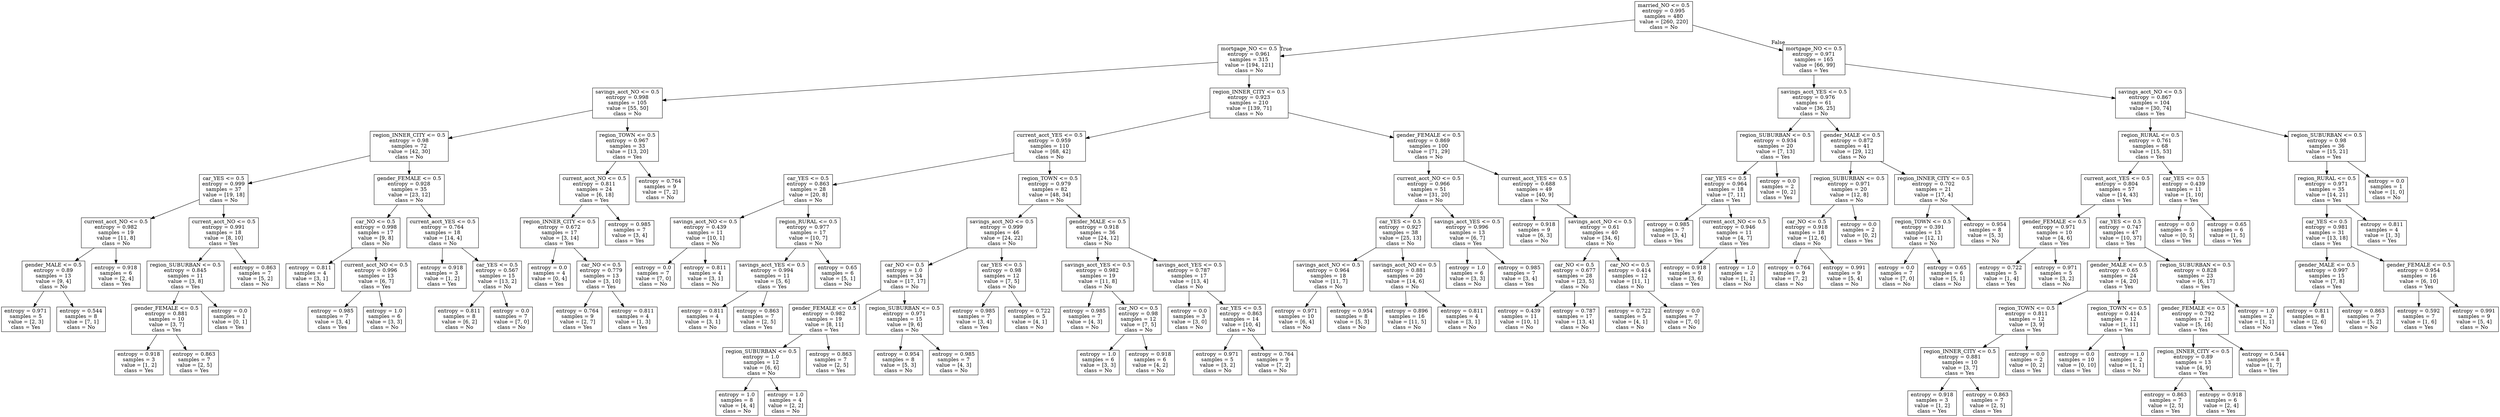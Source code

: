 digraph Tree {
node [shape=box] ;
0 [label="married_NO <= 0.5\nentropy = 0.995\nsamples = 480\nvalue = [260, 220]\nclass = No"] ;
1 [label="mortgage_NO <= 0.5\nentropy = 0.961\nsamples = 315\nvalue = [194, 121]\nclass = No"] ;
0 -> 1 [labeldistance=2.5, labelangle=45, headlabel="True"] ;
2 [label="savings_acct_NO <= 0.5\nentropy = 0.998\nsamples = 105\nvalue = [55, 50]\nclass = No"] ;
1 -> 2 ;
3 [label="region_INNER_CITY <= 0.5\nentropy = 0.98\nsamples = 72\nvalue = [42, 30]\nclass = No"] ;
2 -> 3 ;
4 [label="car_YES <= 0.5\nentropy = 0.999\nsamples = 37\nvalue = [19, 18]\nclass = No"] ;
3 -> 4 ;
5 [label="current_acct_NO <= 0.5\nentropy = 0.982\nsamples = 19\nvalue = [11, 8]\nclass = No"] ;
4 -> 5 ;
6 [label="gender_MALE <= 0.5\nentropy = 0.89\nsamples = 13\nvalue = [9, 4]\nclass = No"] ;
5 -> 6 ;
7 [label="entropy = 0.971\nsamples = 5\nvalue = [2, 3]\nclass = Yes"] ;
6 -> 7 ;
8 [label="entropy = 0.544\nsamples = 8\nvalue = [7, 1]\nclass = No"] ;
6 -> 8 ;
9 [label="entropy = 0.918\nsamples = 6\nvalue = [2, 4]\nclass = Yes"] ;
5 -> 9 ;
10 [label="current_acct_NO <= 0.5\nentropy = 0.991\nsamples = 18\nvalue = [8, 10]\nclass = Yes"] ;
4 -> 10 ;
11 [label="region_SUBURBAN <= 0.5\nentropy = 0.845\nsamples = 11\nvalue = [3, 8]\nclass = Yes"] ;
10 -> 11 ;
12 [label="gender_FEMALE <= 0.5\nentropy = 0.881\nsamples = 10\nvalue = [3, 7]\nclass = Yes"] ;
11 -> 12 ;
13 [label="entropy = 0.918\nsamples = 3\nvalue = [1, 2]\nclass = Yes"] ;
12 -> 13 ;
14 [label="entropy = 0.863\nsamples = 7\nvalue = [2, 5]\nclass = Yes"] ;
12 -> 14 ;
15 [label="entropy = 0.0\nsamples = 1\nvalue = [0, 1]\nclass = Yes"] ;
11 -> 15 ;
16 [label="entropy = 0.863\nsamples = 7\nvalue = [5, 2]\nclass = No"] ;
10 -> 16 ;
17 [label="gender_FEMALE <= 0.5\nentropy = 0.928\nsamples = 35\nvalue = [23, 12]\nclass = No"] ;
3 -> 17 ;
18 [label="car_NO <= 0.5\nentropy = 0.998\nsamples = 17\nvalue = [9, 8]\nclass = No"] ;
17 -> 18 ;
19 [label="entropy = 0.811\nsamples = 4\nvalue = [3, 1]\nclass = No"] ;
18 -> 19 ;
20 [label="current_acct_NO <= 0.5\nentropy = 0.996\nsamples = 13\nvalue = [6, 7]\nclass = Yes"] ;
18 -> 20 ;
21 [label="entropy = 0.985\nsamples = 7\nvalue = [3, 4]\nclass = Yes"] ;
20 -> 21 ;
22 [label="entropy = 1.0\nsamples = 6\nvalue = [3, 3]\nclass = No"] ;
20 -> 22 ;
23 [label="current_acct_YES <= 0.5\nentropy = 0.764\nsamples = 18\nvalue = [14, 4]\nclass = No"] ;
17 -> 23 ;
24 [label="entropy = 0.918\nsamples = 3\nvalue = [1, 2]\nclass = Yes"] ;
23 -> 24 ;
25 [label="car_YES <= 0.5\nentropy = 0.567\nsamples = 15\nvalue = [13, 2]\nclass = No"] ;
23 -> 25 ;
26 [label="entropy = 0.811\nsamples = 8\nvalue = [6, 2]\nclass = No"] ;
25 -> 26 ;
27 [label="entropy = 0.0\nsamples = 7\nvalue = [7, 0]\nclass = No"] ;
25 -> 27 ;
28 [label="region_TOWN <= 0.5\nentropy = 0.967\nsamples = 33\nvalue = [13, 20]\nclass = Yes"] ;
2 -> 28 ;
29 [label="current_acct_NO <= 0.5\nentropy = 0.811\nsamples = 24\nvalue = [6, 18]\nclass = Yes"] ;
28 -> 29 ;
30 [label="region_INNER_CITY <= 0.5\nentropy = 0.672\nsamples = 17\nvalue = [3, 14]\nclass = Yes"] ;
29 -> 30 ;
31 [label="entropy = 0.0\nsamples = 4\nvalue = [0, 4]\nclass = Yes"] ;
30 -> 31 ;
32 [label="car_NO <= 0.5\nentropy = 0.779\nsamples = 13\nvalue = [3, 10]\nclass = Yes"] ;
30 -> 32 ;
33 [label="entropy = 0.764\nsamples = 9\nvalue = [2, 7]\nclass = Yes"] ;
32 -> 33 ;
34 [label="entropy = 0.811\nsamples = 4\nvalue = [1, 3]\nclass = Yes"] ;
32 -> 34 ;
35 [label="entropy = 0.985\nsamples = 7\nvalue = [3, 4]\nclass = Yes"] ;
29 -> 35 ;
36 [label="entropy = 0.764\nsamples = 9\nvalue = [7, 2]\nclass = No"] ;
28 -> 36 ;
37 [label="region_INNER_CITY <= 0.5\nentropy = 0.923\nsamples = 210\nvalue = [139, 71]\nclass = No"] ;
1 -> 37 ;
38 [label="current_acct_YES <= 0.5\nentropy = 0.959\nsamples = 110\nvalue = [68, 42]\nclass = No"] ;
37 -> 38 ;
39 [label="car_YES <= 0.5\nentropy = 0.863\nsamples = 28\nvalue = [20, 8]\nclass = No"] ;
38 -> 39 ;
40 [label="savings_acct_NO <= 0.5\nentropy = 0.439\nsamples = 11\nvalue = [10, 1]\nclass = No"] ;
39 -> 40 ;
41 [label="entropy = 0.0\nsamples = 7\nvalue = [7, 0]\nclass = No"] ;
40 -> 41 ;
42 [label="entropy = 0.811\nsamples = 4\nvalue = [3, 1]\nclass = No"] ;
40 -> 42 ;
43 [label="region_RURAL <= 0.5\nentropy = 0.977\nsamples = 17\nvalue = [10, 7]\nclass = No"] ;
39 -> 43 ;
44 [label="savings_acct_YES <= 0.5\nentropy = 0.994\nsamples = 11\nvalue = [5, 6]\nclass = Yes"] ;
43 -> 44 ;
45 [label="entropy = 0.811\nsamples = 4\nvalue = [3, 1]\nclass = No"] ;
44 -> 45 ;
46 [label="entropy = 0.863\nsamples = 7\nvalue = [2, 5]\nclass = Yes"] ;
44 -> 46 ;
47 [label="entropy = 0.65\nsamples = 6\nvalue = [5, 1]\nclass = No"] ;
43 -> 47 ;
48 [label="region_TOWN <= 0.5\nentropy = 0.979\nsamples = 82\nvalue = [48, 34]\nclass = No"] ;
38 -> 48 ;
49 [label="savings_acct_NO <= 0.5\nentropy = 0.999\nsamples = 46\nvalue = [24, 22]\nclass = No"] ;
48 -> 49 ;
50 [label="car_NO <= 0.5\nentropy = 1.0\nsamples = 34\nvalue = [17, 17]\nclass = No"] ;
49 -> 50 ;
51 [label="gender_FEMALE <= 0.5\nentropy = 0.982\nsamples = 19\nvalue = [8, 11]\nclass = Yes"] ;
50 -> 51 ;
52 [label="region_SUBURBAN <= 0.5\nentropy = 1.0\nsamples = 12\nvalue = [6, 6]\nclass = No"] ;
51 -> 52 ;
53 [label="entropy = 1.0\nsamples = 8\nvalue = [4, 4]\nclass = No"] ;
52 -> 53 ;
54 [label="entropy = 1.0\nsamples = 4\nvalue = [2, 2]\nclass = No"] ;
52 -> 54 ;
55 [label="entropy = 0.863\nsamples = 7\nvalue = [2, 5]\nclass = Yes"] ;
51 -> 55 ;
56 [label="region_SUBURBAN <= 0.5\nentropy = 0.971\nsamples = 15\nvalue = [9, 6]\nclass = No"] ;
50 -> 56 ;
57 [label="entropy = 0.954\nsamples = 8\nvalue = [5, 3]\nclass = No"] ;
56 -> 57 ;
58 [label="entropy = 0.985\nsamples = 7\nvalue = [4, 3]\nclass = No"] ;
56 -> 58 ;
59 [label="car_YES <= 0.5\nentropy = 0.98\nsamples = 12\nvalue = [7, 5]\nclass = No"] ;
49 -> 59 ;
60 [label="entropy = 0.985\nsamples = 7\nvalue = [3, 4]\nclass = Yes"] ;
59 -> 60 ;
61 [label="entropy = 0.722\nsamples = 5\nvalue = [4, 1]\nclass = No"] ;
59 -> 61 ;
62 [label="gender_MALE <= 0.5\nentropy = 0.918\nsamples = 36\nvalue = [24, 12]\nclass = No"] ;
48 -> 62 ;
63 [label="savings_acct_YES <= 0.5\nentropy = 0.982\nsamples = 19\nvalue = [11, 8]\nclass = No"] ;
62 -> 63 ;
64 [label="entropy = 0.985\nsamples = 7\nvalue = [4, 3]\nclass = No"] ;
63 -> 64 ;
65 [label="car_NO <= 0.5\nentropy = 0.98\nsamples = 12\nvalue = [7, 5]\nclass = No"] ;
63 -> 65 ;
66 [label="entropy = 1.0\nsamples = 6\nvalue = [3, 3]\nclass = No"] ;
65 -> 66 ;
67 [label="entropy = 0.918\nsamples = 6\nvalue = [4, 2]\nclass = No"] ;
65 -> 67 ;
68 [label="savings_acct_YES <= 0.5\nentropy = 0.787\nsamples = 17\nvalue = [13, 4]\nclass = No"] ;
62 -> 68 ;
69 [label="entropy = 0.0\nsamples = 3\nvalue = [3, 0]\nclass = No"] ;
68 -> 69 ;
70 [label="car_YES <= 0.5\nentropy = 0.863\nsamples = 14\nvalue = [10, 4]\nclass = No"] ;
68 -> 70 ;
71 [label="entropy = 0.971\nsamples = 5\nvalue = [3, 2]\nclass = No"] ;
70 -> 71 ;
72 [label="entropy = 0.764\nsamples = 9\nvalue = [7, 2]\nclass = No"] ;
70 -> 72 ;
73 [label="gender_FEMALE <= 0.5\nentropy = 0.869\nsamples = 100\nvalue = [71, 29]\nclass = No"] ;
37 -> 73 ;
74 [label="current_acct_NO <= 0.5\nentropy = 0.966\nsamples = 51\nvalue = [31, 20]\nclass = No"] ;
73 -> 74 ;
75 [label="car_YES <= 0.5\nentropy = 0.927\nsamples = 38\nvalue = [25, 13]\nclass = No"] ;
74 -> 75 ;
76 [label="savings_acct_NO <= 0.5\nentropy = 0.964\nsamples = 18\nvalue = [11, 7]\nclass = No"] ;
75 -> 76 ;
77 [label="entropy = 0.971\nsamples = 10\nvalue = [6, 4]\nclass = No"] ;
76 -> 77 ;
78 [label="entropy = 0.954\nsamples = 8\nvalue = [5, 3]\nclass = No"] ;
76 -> 78 ;
79 [label="savings_acct_NO <= 0.5\nentropy = 0.881\nsamples = 20\nvalue = [14, 6]\nclass = No"] ;
75 -> 79 ;
80 [label="entropy = 0.896\nsamples = 16\nvalue = [11, 5]\nclass = No"] ;
79 -> 80 ;
81 [label="entropy = 0.811\nsamples = 4\nvalue = [3, 1]\nclass = No"] ;
79 -> 81 ;
82 [label="savings_acct_YES <= 0.5\nentropy = 0.996\nsamples = 13\nvalue = [6, 7]\nclass = Yes"] ;
74 -> 82 ;
83 [label="entropy = 1.0\nsamples = 6\nvalue = [3, 3]\nclass = No"] ;
82 -> 83 ;
84 [label="entropy = 0.985\nsamples = 7\nvalue = [3, 4]\nclass = Yes"] ;
82 -> 84 ;
85 [label="current_acct_YES <= 0.5\nentropy = 0.688\nsamples = 49\nvalue = [40, 9]\nclass = No"] ;
73 -> 85 ;
86 [label="entropy = 0.918\nsamples = 9\nvalue = [6, 3]\nclass = No"] ;
85 -> 86 ;
87 [label="savings_acct_NO <= 0.5\nentropy = 0.61\nsamples = 40\nvalue = [34, 6]\nclass = No"] ;
85 -> 87 ;
88 [label="car_NO <= 0.5\nentropy = 0.677\nsamples = 28\nvalue = [23, 5]\nclass = No"] ;
87 -> 88 ;
89 [label="entropy = 0.439\nsamples = 11\nvalue = [10, 1]\nclass = No"] ;
88 -> 89 ;
90 [label="entropy = 0.787\nsamples = 17\nvalue = [13, 4]\nclass = No"] ;
88 -> 90 ;
91 [label="car_NO <= 0.5\nentropy = 0.414\nsamples = 12\nvalue = [11, 1]\nclass = No"] ;
87 -> 91 ;
92 [label="entropy = 0.722\nsamples = 5\nvalue = [4, 1]\nclass = No"] ;
91 -> 92 ;
93 [label="entropy = 0.0\nsamples = 7\nvalue = [7, 0]\nclass = No"] ;
91 -> 93 ;
94 [label="mortgage_NO <= 0.5\nentropy = 0.971\nsamples = 165\nvalue = [66, 99]\nclass = Yes"] ;
0 -> 94 [labeldistance=2.5, labelangle=-45, headlabel="False"] ;
95 [label="savings_acct_YES <= 0.5\nentropy = 0.976\nsamples = 61\nvalue = [36, 25]\nclass = No"] ;
94 -> 95 ;
96 [label="region_SUBURBAN <= 0.5\nentropy = 0.934\nsamples = 20\nvalue = [7, 13]\nclass = Yes"] ;
95 -> 96 ;
97 [label="car_YES <= 0.5\nentropy = 0.964\nsamples = 18\nvalue = [7, 11]\nclass = Yes"] ;
96 -> 97 ;
98 [label="entropy = 0.985\nsamples = 7\nvalue = [3, 4]\nclass = Yes"] ;
97 -> 98 ;
99 [label="current_acct_NO <= 0.5\nentropy = 0.946\nsamples = 11\nvalue = [4, 7]\nclass = Yes"] ;
97 -> 99 ;
100 [label="entropy = 0.918\nsamples = 9\nvalue = [3, 6]\nclass = Yes"] ;
99 -> 100 ;
101 [label="entropy = 1.0\nsamples = 2\nvalue = [1, 1]\nclass = No"] ;
99 -> 101 ;
102 [label="entropy = 0.0\nsamples = 2\nvalue = [0, 2]\nclass = Yes"] ;
96 -> 102 ;
103 [label="gender_MALE <= 0.5\nentropy = 0.872\nsamples = 41\nvalue = [29, 12]\nclass = No"] ;
95 -> 103 ;
104 [label="region_SUBURBAN <= 0.5\nentropy = 0.971\nsamples = 20\nvalue = [12, 8]\nclass = No"] ;
103 -> 104 ;
105 [label="car_NO <= 0.5\nentropy = 0.918\nsamples = 18\nvalue = [12, 6]\nclass = No"] ;
104 -> 105 ;
106 [label="entropy = 0.764\nsamples = 9\nvalue = [7, 2]\nclass = No"] ;
105 -> 106 ;
107 [label="entropy = 0.991\nsamples = 9\nvalue = [5, 4]\nclass = No"] ;
105 -> 107 ;
108 [label="entropy = 0.0\nsamples = 2\nvalue = [0, 2]\nclass = Yes"] ;
104 -> 108 ;
109 [label="region_INNER_CITY <= 0.5\nentropy = 0.702\nsamples = 21\nvalue = [17, 4]\nclass = No"] ;
103 -> 109 ;
110 [label="region_TOWN <= 0.5\nentropy = 0.391\nsamples = 13\nvalue = [12, 1]\nclass = No"] ;
109 -> 110 ;
111 [label="entropy = 0.0\nsamples = 7\nvalue = [7, 0]\nclass = No"] ;
110 -> 111 ;
112 [label="entropy = 0.65\nsamples = 6\nvalue = [5, 1]\nclass = No"] ;
110 -> 112 ;
113 [label="entropy = 0.954\nsamples = 8\nvalue = [5, 3]\nclass = No"] ;
109 -> 113 ;
114 [label="savings_acct_NO <= 0.5\nentropy = 0.867\nsamples = 104\nvalue = [30, 74]\nclass = Yes"] ;
94 -> 114 ;
115 [label="region_RURAL <= 0.5\nentropy = 0.761\nsamples = 68\nvalue = [15, 53]\nclass = Yes"] ;
114 -> 115 ;
116 [label="current_acct_YES <= 0.5\nentropy = 0.804\nsamples = 57\nvalue = [14, 43]\nclass = Yes"] ;
115 -> 116 ;
117 [label="gender_FEMALE <= 0.5\nentropy = 0.971\nsamples = 10\nvalue = [4, 6]\nclass = Yes"] ;
116 -> 117 ;
118 [label="entropy = 0.722\nsamples = 5\nvalue = [1, 4]\nclass = Yes"] ;
117 -> 118 ;
119 [label="entropy = 0.971\nsamples = 5\nvalue = [3, 2]\nclass = No"] ;
117 -> 119 ;
120 [label="car_YES <= 0.5\nentropy = 0.747\nsamples = 47\nvalue = [10, 37]\nclass = Yes"] ;
116 -> 120 ;
121 [label="gender_MALE <= 0.5\nentropy = 0.65\nsamples = 24\nvalue = [4, 20]\nclass = Yes"] ;
120 -> 121 ;
122 [label="region_TOWN <= 0.5\nentropy = 0.811\nsamples = 12\nvalue = [3, 9]\nclass = Yes"] ;
121 -> 122 ;
123 [label="region_INNER_CITY <= 0.5\nentropy = 0.881\nsamples = 10\nvalue = [3, 7]\nclass = Yes"] ;
122 -> 123 ;
124 [label="entropy = 0.918\nsamples = 3\nvalue = [1, 2]\nclass = Yes"] ;
123 -> 124 ;
125 [label="entropy = 0.863\nsamples = 7\nvalue = [2, 5]\nclass = Yes"] ;
123 -> 125 ;
126 [label="entropy = 0.0\nsamples = 2\nvalue = [0, 2]\nclass = Yes"] ;
122 -> 126 ;
127 [label="region_TOWN <= 0.5\nentropy = 0.414\nsamples = 12\nvalue = [1, 11]\nclass = Yes"] ;
121 -> 127 ;
128 [label="entropy = 0.0\nsamples = 10\nvalue = [0, 10]\nclass = Yes"] ;
127 -> 128 ;
129 [label="entropy = 1.0\nsamples = 2\nvalue = [1, 1]\nclass = No"] ;
127 -> 129 ;
130 [label="region_SUBURBAN <= 0.5\nentropy = 0.828\nsamples = 23\nvalue = [6, 17]\nclass = Yes"] ;
120 -> 130 ;
131 [label="gender_FEMALE <= 0.5\nentropy = 0.792\nsamples = 21\nvalue = [5, 16]\nclass = Yes"] ;
130 -> 131 ;
132 [label="region_INNER_CITY <= 0.5\nentropy = 0.89\nsamples = 13\nvalue = [4, 9]\nclass = Yes"] ;
131 -> 132 ;
133 [label="entropy = 0.863\nsamples = 7\nvalue = [2, 5]\nclass = Yes"] ;
132 -> 133 ;
134 [label="entropy = 0.918\nsamples = 6\nvalue = [2, 4]\nclass = Yes"] ;
132 -> 134 ;
135 [label="entropy = 0.544\nsamples = 8\nvalue = [1, 7]\nclass = Yes"] ;
131 -> 135 ;
136 [label="entropy = 1.0\nsamples = 2\nvalue = [1, 1]\nclass = No"] ;
130 -> 136 ;
137 [label="car_YES <= 0.5\nentropy = 0.439\nsamples = 11\nvalue = [1, 10]\nclass = Yes"] ;
115 -> 137 ;
138 [label="entropy = 0.0\nsamples = 5\nvalue = [0, 5]\nclass = Yes"] ;
137 -> 138 ;
139 [label="entropy = 0.65\nsamples = 6\nvalue = [1, 5]\nclass = Yes"] ;
137 -> 139 ;
140 [label="region_SUBURBAN <= 0.5\nentropy = 0.98\nsamples = 36\nvalue = [15, 21]\nclass = Yes"] ;
114 -> 140 ;
141 [label="region_RURAL <= 0.5\nentropy = 0.971\nsamples = 35\nvalue = [14, 21]\nclass = Yes"] ;
140 -> 141 ;
142 [label="car_YES <= 0.5\nentropy = 0.981\nsamples = 31\nvalue = [13, 18]\nclass = Yes"] ;
141 -> 142 ;
143 [label="gender_MALE <= 0.5\nentropy = 0.997\nsamples = 15\nvalue = [7, 8]\nclass = Yes"] ;
142 -> 143 ;
144 [label="entropy = 0.811\nsamples = 8\nvalue = [2, 6]\nclass = Yes"] ;
143 -> 144 ;
145 [label="entropy = 0.863\nsamples = 7\nvalue = [5, 2]\nclass = No"] ;
143 -> 145 ;
146 [label="gender_FEMALE <= 0.5\nentropy = 0.954\nsamples = 16\nvalue = [6, 10]\nclass = Yes"] ;
142 -> 146 ;
147 [label="entropy = 0.592\nsamples = 7\nvalue = [1, 6]\nclass = Yes"] ;
146 -> 147 ;
148 [label="entropy = 0.991\nsamples = 9\nvalue = [5, 4]\nclass = No"] ;
146 -> 148 ;
149 [label="entropy = 0.811\nsamples = 4\nvalue = [1, 3]\nclass = Yes"] ;
141 -> 149 ;
150 [label="entropy = 0.0\nsamples = 1\nvalue = [1, 0]\nclass = No"] ;
140 -> 150 ;
}